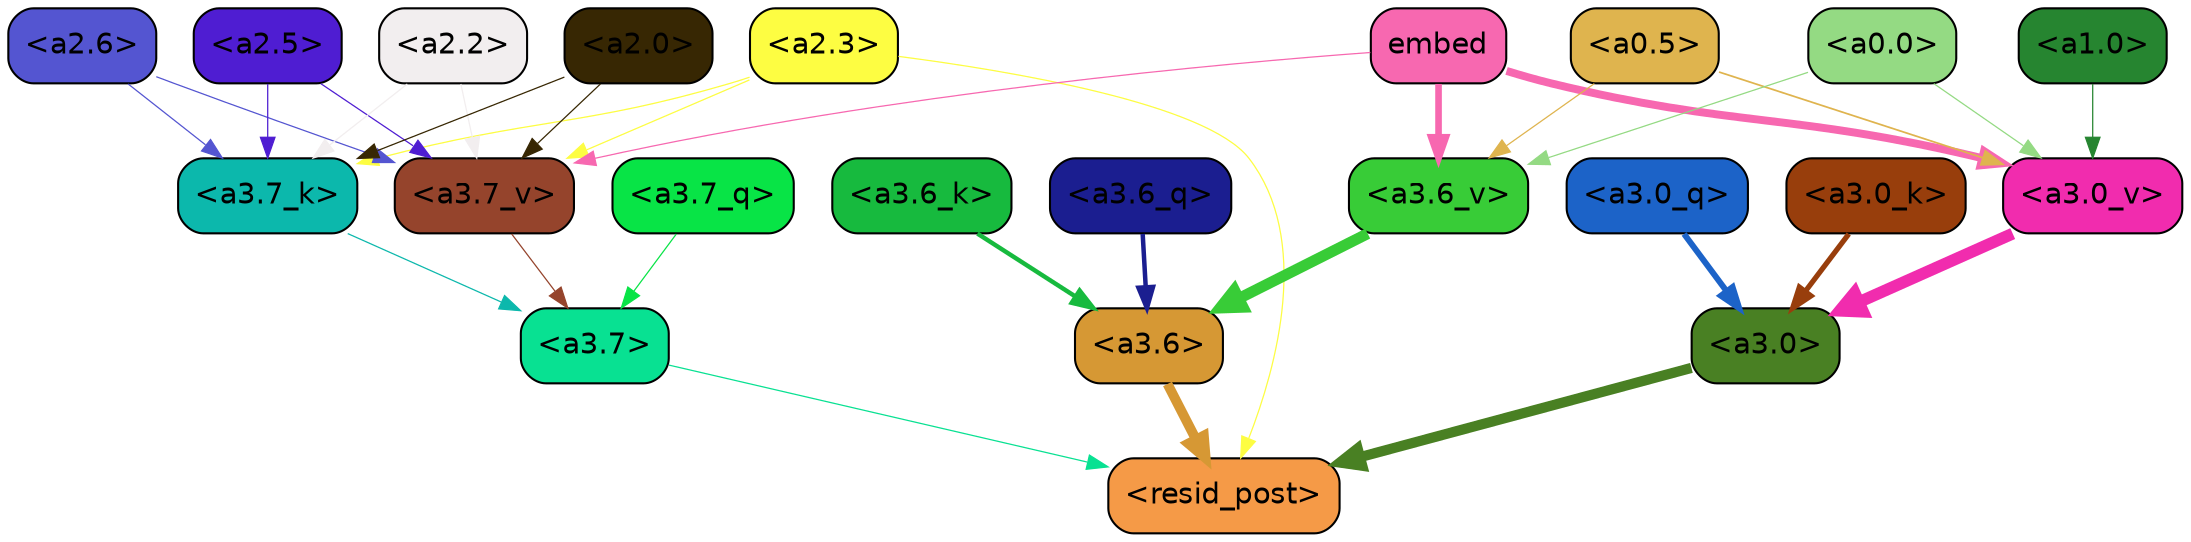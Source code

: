 strict digraph "" {
	graph [bgcolor=transparent,
		layout=dot,
		overlap=false,
		splines=true
	];
	"<a3.7>"	[color=black,
		fillcolor="#08e192",
		fontname=Helvetica,
		shape=box,
		style="filled, rounded"];
	"<resid_post>"	[color=black,
		fillcolor="#f59a47",
		fontname=Helvetica,
		shape=box,
		style="filled, rounded"];
	"<a3.7>" -> "<resid_post>"	[color="#08e192",
		penwidth=0.6];
	"<a3.6>"	[color=black,
		fillcolor="#d69834",
		fontname=Helvetica,
		shape=box,
		style="filled, rounded"];
	"<a3.6>" -> "<resid_post>"	[color="#d69834",
		penwidth=4.751592040061951];
	"<a3.0>"	[color=black,
		fillcolor="#498023",
		fontname=Helvetica,
		shape=box,
		style="filled, rounded"];
	"<a3.0>" -> "<resid_post>"	[color="#498023",
		penwidth=4.904066681861877];
	"<a2.3>"	[color=black,
		fillcolor="#fdfd42",
		fontname=Helvetica,
		shape=box,
		style="filled, rounded"];
	"<a2.3>" -> "<resid_post>"	[color="#fdfd42",
		penwidth=0.6];
	"<a3.7_k>"	[color=black,
		fillcolor="#0cb8ac",
		fontname=Helvetica,
		shape=box,
		style="filled, rounded"];
	"<a2.3>" -> "<a3.7_k>"	[color="#fdfd42",
		penwidth=0.6069068089127541];
	"<a3.7_v>"	[color=black,
		fillcolor="#95442c",
		fontname=Helvetica,
		shape=box,
		style="filled, rounded"];
	"<a2.3>" -> "<a3.7_v>"	[color="#fdfd42",
		penwidth=0.6];
	"<a3.7_q>"	[color=black,
		fillcolor="#08e446",
		fontname=Helvetica,
		shape=box,
		style="filled, rounded"];
	"<a3.7_q>" -> "<a3.7>"	[color="#08e446",
		penwidth=0.6];
	"<a3.6_q>"	[color=black,
		fillcolor="#1b1e90",
		fontname=Helvetica,
		shape=box,
		style="filled, rounded"];
	"<a3.6_q>" -> "<a3.6>"	[color="#1b1e90",
		penwidth=2.160832464694977];
	"<a3.0_q>"	[color=black,
		fillcolor="#1c63c8",
		fontname=Helvetica,
		shape=box,
		style="filled, rounded"];
	"<a3.0_q>" -> "<a3.0>"	[color="#1c63c8",
		penwidth=2.870753765106201];
	"<a3.7_k>" -> "<a3.7>"	[color="#0cb8ac",
		penwidth=0.6];
	"<a3.6_k>"	[color=black,
		fillcolor="#17ba3e",
		fontname=Helvetica,
		shape=box,
		style="filled, rounded"];
	"<a3.6_k>" -> "<a3.6>"	[color="#17ba3e",
		penwidth=2.13908451795578];
	"<a3.0_k>"	[color=black,
		fillcolor="#983e0c",
		fontname=Helvetica,
		shape=box,
		style="filled, rounded"];
	"<a3.0_k>" -> "<a3.0>"	[color="#983e0c",
		penwidth=2.520303964614868];
	"<a3.7_v>" -> "<a3.7>"	[color="#95442c",
		penwidth=0.6];
	"<a3.6_v>"	[color=black,
		fillcolor="#38cc37",
		fontname=Helvetica,
		shape=box,
		style="filled, rounded"];
	"<a3.6_v>" -> "<a3.6>"	[color="#38cc37",
		penwidth=5.297133803367615];
	"<a3.0_v>"	[color=black,
		fillcolor="#f12cae",
		fontname=Helvetica,
		shape=box,
		style="filled, rounded"];
	"<a3.0_v>" -> "<a3.0>"	[color="#f12cae",
		penwidth=5.680712580680847];
	"<a2.6>"	[color=black,
		fillcolor="#5455d1",
		fontname=Helvetica,
		shape=box,
		style="filled, rounded"];
	"<a2.6>" -> "<a3.7_k>"	[color="#5455d1",
		penwidth=0.6];
	"<a2.6>" -> "<a3.7_v>"	[color="#5455d1",
		penwidth=0.6];
	"<a2.5>"	[color=black,
		fillcolor="#4f1dd2",
		fontname=Helvetica,
		shape=box,
		style="filled, rounded"];
	"<a2.5>" -> "<a3.7_k>"	[color="#4f1dd2",
		penwidth=0.6];
	"<a2.5>" -> "<a3.7_v>"	[color="#4f1dd2",
		penwidth=0.6];
	"<a2.2>"	[color=black,
		fillcolor="#f2eeef",
		fontname=Helvetica,
		shape=box,
		style="filled, rounded"];
	"<a2.2>" -> "<a3.7_k>"	[color="#f2eeef",
		penwidth=0.6];
	"<a2.2>" -> "<a3.7_v>"	[color="#f2eeef",
		penwidth=0.6];
	"<a2.0>"	[color=black,
		fillcolor="#372703",
		fontname=Helvetica,
		shape=box,
		style="filled, rounded"];
	"<a2.0>" -> "<a3.7_k>"	[color="#372703",
		penwidth=0.6];
	"<a2.0>" -> "<a3.7_v>"	[color="#372703",
		penwidth=0.6];
	embed	[color=black,
		fillcolor="#f768b0",
		fontname=Helvetica,
		shape=box,
		style="filled, rounded"];
	embed -> "<a3.7_v>"	[color="#f768b0",
		penwidth=0.6];
	embed -> "<a3.6_v>"	[color="#f768b0",
		penwidth=3.1840110421180725];
	embed -> "<a3.0_v>"	[color="#f768b0",
		penwidth=3.8132747188210487];
	"<a0.5>"	[color=black,
		fillcolor="#dfb44e",
		fontname=Helvetica,
		shape=box,
		style="filled, rounded"];
	"<a0.5>" -> "<a3.6_v>"	[color="#dfb44e",
		penwidth=0.6];
	"<a0.5>" -> "<a3.0_v>"	[color="#dfb44e",
		penwidth=0.8331108838319778];
	"<a0.0>"	[color=black,
		fillcolor="#94da83",
		fontname=Helvetica,
		shape=box,
		style="filled, rounded"];
	"<a0.0>" -> "<a3.6_v>"	[color="#94da83",
		penwidth=0.6];
	"<a0.0>" -> "<a3.0_v>"	[color="#94da83",
		penwidth=0.6];
	"<a1.0>"	[color=black,
		fillcolor="#268530",
		fontname=Helvetica,
		shape=box,
		style="filled, rounded"];
	"<a1.0>" -> "<a3.0_v>"	[color="#268530",
		penwidth=0.6];
}
